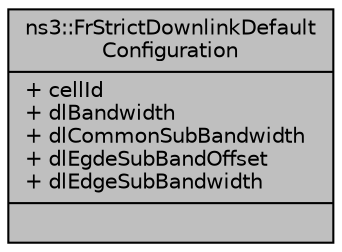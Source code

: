 digraph "ns3::FrStrictDownlinkDefaultConfiguration"
{
  edge [fontname="Helvetica",fontsize="10",labelfontname="Helvetica",labelfontsize="10"];
  node [fontname="Helvetica",fontsize="10",shape=record];
  Node1 [label="{ns3::FrStrictDownlinkDefault\lConfiguration\n|+ cellId\l+ dlBandwidth\l+ dlCommonSubBandwidth\l+ dlEgdeSubBandOffset\l+ dlEdgeSubBandwidth\l|}",height=0.2,width=0.4,color="black", fillcolor="grey75", style="filled", fontcolor="black"];
}
